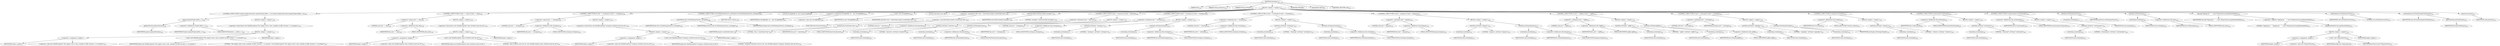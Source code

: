 digraph "doOneJar" {  
"321" [label = <(METHOD,doOneJar)<SUB>185</SUB>> ]
"31" [label = <(PARAM,this)<SUB>185</SUB>> ]
"322" [label = <(PARAM,String jarSource)<SUB>185</SUB>> ]
"323" [label = <(PARAM,String jarTarget)<SUB>185</SUB>> ]
"324" [label = <(BLOCK,&lt;empty&gt;,&lt;empty&gt;)<SUB>185</SUB>> ]
"325" [label = <(CONTROL_STRUCTURE,if (project.getJavaVersion().equals(Project.JAVA_1_1)),if (project.getJavaVersion().equals(Project.JAVA_1_1)))<SUB>186</SUB>> ]
"326" [label = <(equals,equals(Project.JAVA_1_1))<SUB>186</SUB>> ]
"327" [label = <(getJavaVersion,getJavaVersion())<SUB>186</SUB>> ]
"328" [label = <(IDENTIFIER,project,getJavaVersion())<SUB>186</SUB>> ]
"329" [label = <(&lt;operator&gt;.fieldAccess,Project.JAVA_1_1)<SUB>186</SUB>> ]
"330" [label = <(IDENTIFIER,Project,equals(Project.JAVA_1_1))<SUB>186</SUB>> ]
"331" [label = <(FIELD_IDENTIFIER,JAVA_1_1,JAVA_1_1)<SUB>186</SUB>> ]
"332" [label = <(BLOCK,&lt;empty&gt;,&lt;empty&gt;)<SUB>186</SUB>> ]
"333" [label = <(&lt;operator&gt;.throw,throw new BuildException(&quot;The signjar task is only available on JDK versions 1.2 or greater&quot;);)<SUB>187</SUB>> ]
"334" [label = <(BLOCK,&lt;empty&gt;,&lt;empty&gt;)<SUB>187</SUB>> ]
"335" [label = <(&lt;operator&gt;.assignment,&lt;empty&gt;)> ]
"336" [label = <(IDENTIFIER,$obj2,&lt;empty&gt;)> ]
"337" [label = <(&lt;operator&gt;.alloc,new BuildException(&quot;The signjar task is only available on JDK versions 1.2 or greater&quot;))<SUB>187</SUB>> ]
"338" [label = <(&lt;init&gt;,new BuildException(&quot;The signjar task is only available on JDK versions 1.2 or greater&quot;))<SUB>187</SUB>> ]
"339" [label = <(IDENTIFIER,$obj2,new BuildException(&quot;The signjar task is only available on JDK versions 1.2 or greater&quot;))> ]
"340" [label = <(LITERAL,&quot;The signjar task is only available on JDK versions 1.2 or greater&quot;,new BuildException(&quot;The signjar task is only available on JDK versions 1.2 or greater&quot;))<SUB>187</SUB>> ]
"341" [label = <(IDENTIFIER,$obj2,&lt;empty&gt;)> ]
"342" [label = <(CONTROL_STRUCTURE,if (null == alias),if (null == alias))<SUB>190</SUB>> ]
"343" [label = <(&lt;operator&gt;.equals,null == alias)<SUB>190</SUB>> ]
"344" [label = <(LITERAL,null,null == alias)<SUB>190</SUB>> ]
"345" [label = <(&lt;operator&gt;.fieldAccess,this.alias)<SUB>190</SUB>> ]
"346" [label = <(IDENTIFIER,this,null == alias)<SUB>190</SUB>> ]
"347" [label = <(FIELD_IDENTIFIER,alias,alias)<SUB>190</SUB>> ]
"348" [label = <(BLOCK,&lt;empty&gt;,&lt;empty&gt;)<SUB>190</SUB>> ]
"349" [label = <(&lt;operator&gt;.throw,throw new BuildException(&quot;alias attribute must be set&quot;);)<SUB>191</SUB>> ]
"350" [label = <(BLOCK,&lt;empty&gt;,&lt;empty&gt;)<SUB>191</SUB>> ]
"351" [label = <(&lt;operator&gt;.assignment,&lt;empty&gt;)> ]
"352" [label = <(IDENTIFIER,$obj3,&lt;empty&gt;)> ]
"353" [label = <(&lt;operator&gt;.alloc,new BuildException(&quot;alias attribute must be set&quot;))<SUB>191</SUB>> ]
"354" [label = <(&lt;init&gt;,new BuildException(&quot;alias attribute must be set&quot;))<SUB>191</SUB>> ]
"355" [label = <(IDENTIFIER,$obj3,new BuildException(&quot;alias attribute must be set&quot;))> ]
"356" [label = <(LITERAL,&quot;alias attribute must be set&quot;,new BuildException(&quot;alias attribute must be set&quot;))<SUB>191</SUB>> ]
"357" [label = <(IDENTIFIER,$obj3,&lt;empty&gt;)> ]
"358" [label = <(CONTROL_STRUCTURE,if (null == storepass),if (null == storepass))<SUB>194</SUB>> ]
"359" [label = <(&lt;operator&gt;.equals,null == storepass)<SUB>194</SUB>> ]
"360" [label = <(LITERAL,null,null == storepass)<SUB>194</SUB>> ]
"361" [label = <(&lt;operator&gt;.fieldAccess,this.storepass)<SUB>194</SUB>> ]
"362" [label = <(IDENTIFIER,this,null == storepass)<SUB>194</SUB>> ]
"363" [label = <(FIELD_IDENTIFIER,storepass,storepass)<SUB>194</SUB>> ]
"364" [label = <(BLOCK,&lt;empty&gt;,&lt;empty&gt;)<SUB>194</SUB>> ]
"365" [label = <(&lt;operator&gt;.throw,throw new BuildException(&quot;storepass attribute must be set&quot;);)<SUB>195</SUB>> ]
"366" [label = <(BLOCK,&lt;empty&gt;,&lt;empty&gt;)<SUB>195</SUB>> ]
"367" [label = <(&lt;operator&gt;.assignment,&lt;empty&gt;)> ]
"368" [label = <(IDENTIFIER,$obj4,&lt;empty&gt;)> ]
"369" [label = <(&lt;operator&gt;.alloc,new BuildException(&quot;storepass attribute must be set&quot;))<SUB>195</SUB>> ]
"370" [label = <(&lt;init&gt;,new BuildException(&quot;storepass attribute must be set&quot;))<SUB>195</SUB>> ]
"371" [label = <(IDENTIFIER,$obj4,new BuildException(&quot;storepass attribute must be set&quot;))> ]
"372" [label = <(LITERAL,&quot;storepass attribute must be set&quot;,new BuildException(&quot;storepass attribute must be set&quot;))<SUB>195</SUB>> ]
"373" [label = <(IDENTIFIER,$obj4,&lt;empty&gt;)> ]
"374" [label = <(CONTROL_STRUCTURE,if (isUpToDate(jarSource, jarTarget)),if (isUpToDate(jarSource, jarTarget)))<SUB>198</SUB>> ]
"375" [label = <(isUpToDate,this.isUpToDate(jarSource, jarTarget))<SUB>198</SUB>> ]
"30" [label = <(IDENTIFIER,this,this.isUpToDate(jarSource, jarTarget))<SUB>198</SUB>> ]
"376" [label = <(IDENTIFIER,jarSource,this.isUpToDate(jarSource, jarTarget))<SUB>198</SUB>> ]
"377" [label = <(IDENTIFIER,jarTarget,this.isUpToDate(jarSource, jarTarget))<SUB>198</SUB>> ]
"378" [label = <(RETURN,return;,return;)<SUB>198</SUB>> ]
"33" [label = <(LOCAL,StringBuffer sb: java.lang.StringBuffer)> ]
"379" [label = <(&lt;operator&gt;.assignment,StringBuffer sb = new StringBuffer())<SUB>200</SUB>> ]
"380" [label = <(IDENTIFIER,sb,StringBuffer sb = new StringBuffer())<SUB>200</SUB>> ]
"381" [label = <(&lt;operator&gt;.alloc,new StringBuffer())<SUB>200</SUB>> ]
"382" [label = <(&lt;init&gt;,new StringBuffer())<SUB>200</SUB>> ]
"32" [label = <(IDENTIFIER,sb,new StringBuffer())<SUB>200</SUB>> ]
"383" [label = <(LOCAL,ExecTask cmd: ANY)> ]
"384" [label = <(&lt;operator&gt;.assignment,ANY cmd = (ExecTask) project.createTask(&quot;exec&quot;))<SUB>202</SUB>> ]
"385" [label = <(IDENTIFIER,cmd,ANY cmd = (ExecTask) project.createTask(&quot;exec&quot;))<SUB>202</SUB>> ]
"386" [label = <(&lt;operator&gt;.cast,(ExecTask) project.createTask(&quot;exec&quot;))<SUB>202</SUB>> ]
"387" [label = <(TYPE_REF,ExecTask,ExecTask)<SUB>202</SUB>> ]
"388" [label = <(createTask,createTask(&quot;exec&quot;))<SUB>202</SUB>> ]
"389" [label = <(IDENTIFIER,project,createTask(&quot;exec&quot;))<SUB>202</SUB>> ]
"390" [label = <(LITERAL,&quot;exec&quot;,createTask(&quot;exec&quot;))<SUB>202</SUB>> ]
"391" [label = <(setExecutable,setExecutable(&quot;jarsigner&quot;))<SUB>203</SUB>> ]
"392" [label = <(IDENTIFIER,cmd,setExecutable(&quot;jarsigner&quot;))<SUB>203</SUB>> ]
"393" [label = <(LITERAL,&quot;jarsigner&quot;,setExecutable(&quot;jarsigner&quot;))<SUB>203</SUB>> ]
"394" [label = <(CONTROL_STRUCTURE,if (null != keystore),if (null != keystore))<SUB>205</SUB>> ]
"395" [label = <(&lt;operator&gt;.notEquals,null != keystore)<SUB>205</SUB>> ]
"396" [label = <(LITERAL,null,null != keystore)<SUB>205</SUB>> ]
"397" [label = <(&lt;operator&gt;.fieldAccess,this.keystore)<SUB>205</SUB>> ]
"398" [label = <(IDENTIFIER,this,null != keystore)<SUB>205</SUB>> ]
"399" [label = <(FIELD_IDENTIFIER,keystore,keystore)<SUB>205</SUB>> ]
"400" [label = <(BLOCK,&lt;empty&gt;,&lt;empty&gt;)<SUB>205</SUB>> ]
"401" [label = <(setValue,setValue(&quot;-keystore&quot;))<SUB>206</SUB>> ]
"402" [label = <(createArg,createArg())<SUB>206</SUB>> ]
"403" [label = <(IDENTIFIER,cmd,createArg())<SUB>206</SUB>> ]
"404" [label = <(LITERAL,&quot;-keystore&quot;,setValue(&quot;-keystore&quot;))<SUB>206</SUB>> ]
"405" [label = <(setValue,setValue(keystore))<SUB>207</SUB>> ]
"406" [label = <(createArg,createArg())<SUB>207</SUB>> ]
"407" [label = <(IDENTIFIER,cmd,createArg())<SUB>207</SUB>> ]
"408" [label = <(&lt;operator&gt;.fieldAccess,this.keystore)<SUB>207</SUB>> ]
"409" [label = <(IDENTIFIER,this,setValue(keystore))<SUB>207</SUB>> ]
"410" [label = <(FIELD_IDENTIFIER,keystore,keystore)<SUB>207</SUB>> ]
"411" [label = <(CONTROL_STRUCTURE,if (null != storepass),if (null != storepass))<SUB>210</SUB>> ]
"412" [label = <(&lt;operator&gt;.notEquals,null != storepass)<SUB>210</SUB>> ]
"413" [label = <(LITERAL,null,null != storepass)<SUB>210</SUB>> ]
"414" [label = <(&lt;operator&gt;.fieldAccess,this.storepass)<SUB>210</SUB>> ]
"415" [label = <(IDENTIFIER,this,null != storepass)<SUB>210</SUB>> ]
"416" [label = <(FIELD_IDENTIFIER,storepass,storepass)<SUB>210</SUB>> ]
"417" [label = <(BLOCK,&lt;empty&gt;,&lt;empty&gt;)<SUB>210</SUB>> ]
"418" [label = <(setValue,setValue(&quot;-storepass&quot;))<SUB>211</SUB>> ]
"419" [label = <(createArg,createArg())<SUB>211</SUB>> ]
"420" [label = <(IDENTIFIER,cmd,createArg())<SUB>211</SUB>> ]
"421" [label = <(LITERAL,&quot;-storepass&quot;,setValue(&quot;-storepass&quot;))<SUB>211</SUB>> ]
"422" [label = <(setValue,setValue(storepass))<SUB>212</SUB>> ]
"423" [label = <(createArg,createArg())<SUB>212</SUB>> ]
"424" [label = <(IDENTIFIER,cmd,createArg())<SUB>212</SUB>> ]
"425" [label = <(&lt;operator&gt;.fieldAccess,this.storepass)<SUB>212</SUB>> ]
"426" [label = <(IDENTIFIER,this,setValue(storepass))<SUB>212</SUB>> ]
"427" [label = <(FIELD_IDENTIFIER,storepass,storepass)<SUB>212</SUB>> ]
"428" [label = <(CONTROL_STRUCTURE,if (null != storetype),if (null != storetype))<SUB>215</SUB>> ]
"429" [label = <(&lt;operator&gt;.notEquals,null != storetype)<SUB>215</SUB>> ]
"430" [label = <(LITERAL,null,null != storetype)<SUB>215</SUB>> ]
"431" [label = <(&lt;operator&gt;.fieldAccess,this.storetype)<SUB>215</SUB>> ]
"432" [label = <(IDENTIFIER,this,null != storetype)<SUB>215</SUB>> ]
"433" [label = <(FIELD_IDENTIFIER,storetype,storetype)<SUB>215</SUB>> ]
"434" [label = <(BLOCK,&lt;empty&gt;,&lt;empty&gt;)<SUB>215</SUB>> ]
"435" [label = <(setValue,setValue(&quot;-storetype&quot;))<SUB>216</SUB>> ]
"436" [label = <(createArg,createArg())<SUB>216</SUB>> ]
"437" [label = <(IDENTIFIER,cmd,createArg())<SUB>216</SUB>> ]
"438" [label = <(LITERAL,&quot;-storetype&quot;,setValue(&quot;-storetype&quot;))<SUB>216</SUB>> ]
"439" [label = <(setValue,setValue(storetype))<SUB>217</SUB>> ]
"440" [label = <(createArg,createArg())<SUB>217</SUB>> ]
"441" [label = <(IDENTIFIER,cmd,createArg())<SUB>217</SUB>> ]
"442" [label = <(&lt;operator&gt;.fieldAccess,this.storetype)<SUB>217</SUB>> ]
"443" [label = <(IDENTIFIER,this,setValue(storetype))<SUB>217</SUB>> ]
"444" [label = <(FIELD_IDENTIFIER,storetype,storetype)<SUB>217</SUB>> ]
"445" [label = <(CONTROL_STRUCTURE,if (null != keypass),if (null != keypass))<SUB>220</SUB>> ]
"446" [label = <(&lt;operator&gt;.notEquals,null != keypass)<SUB>220</SUB>> ]
"447" [label = <(LITERAL,null,null != keypass)<SUB>220</SUB>> ]
"448" [label = <(&lt;operator&gt;.fieldAccess,this.keypass)<SUB>220</SUB>> ]
"449" [label = <(IDENTIFIER,this,null != keypass)<SUB>220</SUB>> ]
"450" [label = <(FIELD_IDENTIFIER,keypass,keypass)<SUB>220</SUB>> ]
"451" [label = <(BLOCK,&lt;empty&gt;,&lt;empty&gt;)<SUB>220</SUB>> ]
"452" [label = <(setValue,setValue(&quot;-keypass&quot;))<SUB>221</SUB>> ]
"453" [label = <(createArg,createArg())<SUB>221</SUB>> ]
"454" [label = <(IDENTIFIER,cmd,createArg())<SUB>221</SUB>> ]
"455" [label = <(LITERAL,&quot;-keypass&quot;,setValue(&quot;-keypass&quot;))<SUB>221</SUB>> ]
"456" [label = <(setValue,setValue(keypass))<SUB>222</SUB>> ]
"457" [label = <(createArg,createArg())<SUB>222</SUB>> ]
"458" [label = <(IDENTIFIER,cmd,createArg())<SUB>222</SUB>> ]
"459" [label = <(&lt;operator&gt;.fieldAccess,this.keypass)<SUB>222</SUB>> ]
"460" [label = <(IDENTIFIER,this,setValue(keypass))<SUB>222</SUB>> ]
"461" [label = <(FIELD_IDENTIFIER,keypass,keypass)<SUB>222</SUB>> ]
"462" [label = <(CONTROL_STRUCTURE,if (null != sigfile),if (null != sigfile))<SUB>225</SUB>> ]
"463" [label = <(&lt;operator&gt;.notEquals,null != sigfile)<SUB>225</SUB>> ]
"464" [label = <(LITERAL,null,null != sigfile)<SUB>225</SUB>> ]
"465" [label = <(&lt;operator&gt;.fieldAccess,this.sigfile)<SUB>225</SUB>> ]
"466" [label = <(IDENTIFIER,this,null != sigfile)<SUB>225</SUB>> ]
"467" [label = <(FIELD_IDENTIFIER,sigfile,sigfile)<SUB>225</SUB>> ]
"468" [label = <(BLOCK,&lt;empty&gt;,&lt;empty&gt;)<SUB>225</SUB>> ]
"469" [label = <(setValue,setValue(&quot;-sigfile&quot;))<SUB>226</SUB>> ]
"470" [label = <(createArg,createArg())<SUB>226</SUB>> ]
"471" [label = <(IDENTIFIER,cmd,createArg())<SUB>226</SUB>> ]
"472" [label = <(LITERAL,&quot;-sigfile&quot;,setValue(&quot;-sigfile&quot;))<SUB>226</SUB>> ]
"473" [label = <(setValue,setValue(sigfile))<SUB>227</SUB>> ]
"474" [label = <(createArg,createArg())<SUB>227</SUB>> ]
"475" [label = <(IDENTIFIER,cmd,createArg())<SUB>227</SUB>> ]
"476" [label = <(&lt;operator&gt;.fieldAccess,this.sigfile)<SUB>227</SUB>> ]
"477" [label = <(IDENTIFIER,this,setValue(sigfile))<SUB>227</SUB>> ]
"478" [label = <(FIELD_IDENTIFIER,sigfile,sigfile)<SUB>227</SUB>> ]
"479" [label = <(CONTROL_STRUCTURE,if (null != jarTarget),if (null != jarTarget))<SUB>230</SUB>> ]
"480" [label = <(&lt;operator&gt;.notEquals,null != jarTarget)<SUB>230</SUB>> ]
"481" [label = <(LITERAL,null,null != jarTarget)<SUB>230</SUB>> ]
"482" [label = <(IDENTIFIER,jarTarget,null != jarTarget)<SUB>230</SUB>> ]
"483" [label = <(BLOCK,&lt;empty&gt;,&lt;empty&gt;)<SUB>230</SUB>> ]
"484" [label = <(setValue,setValue(&quot;-signedjar&quot;))<SUB>231</SUB>> ]
"485" [label = <(createArg,createArg())<SUB>231</SUB>> ]
"486" [label = <(IDENTIFIER,cmd,createArg())<SUB>231</SUB>> ]
"487" [label = <(LITERAL,&quot;-signedjar&quot;,setValue(&quot;-signedjar&quot;))<SUB>231</SUB>> ]
"488" [label = <(setValue,setValue(jarTarget))<SUB>232</SUB>> ]
"489" [label = <(createArg,createArg())<SUB>232</SUB>> ]
"490" [label = <(IDENTIFIER,cmd,createArg())<SUB>232</SUB>> ]
"491" [label = <(IDENTIFIER,jarTarget,setValue(jarTarget))<SUB>232</SUB>> ]
"492" [label = <(CONTROL_STRUCTURE,if (verbose),if (verbose))<SUB>235</SUB>> ]
"493" [label = <(&lt;operator&gt;.fieldAccess,this.verbose)<SUB>235</SUB>> ]
"494" [label = <(IDENTIFIER,this,if (verbose))<SUB>235</SUB>> ]
"495" [label = <(FIELD_IDENTIFIER,verbose,verbose)<SUB>235</SUB>> ]
"496" [label = <(BLOCK,&lt;empty&gt;,&lt;empty&gt;)<SUB>235</SUB>> ]
"497" [label = <(setValue,setValue(&quot;-verbose&quot;))<SUB>236</SUB>> ]
"498" [label = <(createArg,createArg())<SUB>236</SUB>> ]
"499" [label = <(IDENTIFIER,cmd,createArg())<SUB>236</SUB>> ]
"500" [label = <(LITERAL,&quot;-verbose&quot;,setValue(&quot;-verbose&quot;))<SUB>236</SUB>> ]
"501" [label = <(CONTROL_STRUCTURE,if (internalsf),if (internalsf))<SUB>239</SUB>> ]
"502" [label = <(&lt;operator&gt;.fieldAccess,this.internalsf)<SUB>239</SUB>> ]
"503" [label = <(IDENTIFIER,this,if (internalsf))<SUB>239</SUB>> ]
"504" [label = <(FIELD_IDENTIFIER,internalsf,internalsf)<SUB>239</SUB>> ]
"505" [label = <(BLOCK,&lt;empty&gt;,&lt;empty&gt;)<SUB>239</SUB>> ]
"506" [label = <(setValue,setValue(&quot;-internalsf&quot;))<SUB>240</SUB>> ]
"507" [label = <(createArg,createArg())<SUB>240</SUB>> ]
"508" [label = <(IDENTIFIER,cmd,createArg())<SUB>240</SUB>> ]
"509" [label = <(LITERAL,&quot;-internalsf&quot;,setValue(&quot;-internalsf&quot;))<SUB>240</SUB>> ]
"510" [label = <(CONTROL_STRUCTURE,if (sectionsonly),if (sectionsonly))<SUB>243</SUB>> ]
"511" [label = <(&lt;operator&gt;.fieldAccess,this.sectionsonly)<SUB>243</SUB>> ]
"512" [label = <(IDENTIFIER,this,if (sectionsonly))<SUB>243</SUB>> ]
"513" [label = <(FIELD_IDENTIFIER,sectionsonly,sectionsonly)<SUB>243</SUB>> ]
"514" [label = <(BLOCK,&lt;empty&gt;,&lt;empty&gt;)<SUB>243</SUB>> ]
"515" [label = <(setValue,setValue(&quot;-sectionsonly&quot;))<SUB>244</SUB>> ]
"516" [label = <(createArg,createArg())<SUB>244</SUB>> ]
"517" [label = <(IDENTIFIER,cmd,createArg())<SUB>244</SUB>> ]
"518" [label = <(LITERAL,&quot;-sectionsonly&quot;,setValue(&quot;-sectionsonly&quot;))<SUB>244</SUB>> ]
"519" [label = <(setValue,setValue(jarSource))<SUB>247</SUB>> ]
"520" [label = <(createArg,createArg())<SUB>247</SUB>> ]
"521" [label = <(IDENTIFIER,cmd,createArg())<SUB>247</SUB>> ]
"522" [label = <(IDENTIFIER,jarSource,setValue(jarSource))<SUB>247</SUB>> ]
"523" [label = <(setValue,setValue(alias))<SUB>250</SUB>> ]
"524" [label = <(createArg,createArg())<SUB>250</SUB>> ]
"525" [label = <(IDENTIFIER,cmd,createArg())<SUB>250</SUB>> ]
"526" [label = <(&lt;operator&gt;.fieldAccess,this.alias)<SUB>250</SUB>> ]
"527" [label = <(IDENTIFIER,this,setValue(alias))<SUB>250</SUB>> ]
"528" [label = <(FIELD_IDENTIFIER,alias,alias)<SUB>250</SUB>> ]
"529" [label = <(log,log(&quot;Signing Jar : &quot; + (new File(jarSource)).getAbsolutePath()))<SUB>252</SUB>> ]
"34" [label = <(IDENTIFIER,this,log(&quot;Signing Jar : &quot; + (new File(jarSource)).getAbsolutePath()))<SUB>252</SUB>> ]
"530" [label = <(&lt;operator&gt;.addition,&quot;Signing Jar : &quot; + (new File(jarSource)).getAbsolutePath())<SUB>252</SUB>> ]
"531" [label = <(LITERAL,&quot;Signing Jar : &quot;,&quot;Signing Jar : &quot; + (new File(jarSource)).getAbsolutePath())<SUB>252</SUB>> ]
"532" [label = <(getAbsolutePath,this.getAbsolutePath())<SUB>252</SUB>> ]
"533" [label = <(BLOCK,&lt;empty&gt;,&lt;empty&gt;)<SUB>252</SUB>> ]
"534" [label = <(&lt;operator&gt;.assignment,&lt;empty&gt;)> ]
"535" [label = <(IDENTIFIER,$obj6,&lt;empty&gt;)> ]
"536" [label = <(&lt;operator&gt;.alloc,new File(jarSource))<SUB>252</SUB>> ]
"537" [label = <(&lt;init&gt;,new File(jarSource))<SUB>252</SUB>> ]
"538" [label = <(IDENTIFIER,$obj6,new File(jarSource))> ]
"539" [label = <(IDENTIFIER,jarSource,new File(jarSource))<SUB>252</SUB>> ]
"540" [label = <(IDENTIFIER,$obj6,&lt;empty&gt;)> ]
"541" [label = <(setFailonerror,setFailonerror(true))<SUB>253</SUB>> ]
"542" [label = <(IDENTIFIER,cmd,setFailonerror(true))<SUB>253</SUB>> ]
"543" [label = <(LITERAL,true,setFailonerror(true))<SUB>253</SUB>> ]
"544" [label = <(setTaskName,setTaskName(getTaskName()))<SUB>254</SUB>> ]
"545" [label = <(IDENTIFIER,cmd,setTaskName(getTaskName()))<SUB>254</SUB>> ]
"546" [label = <(getTaskName,getTaskName())<SUB>254</SUB>> ]
"35" [label = <(IDENTIFIER,this,getTaskName())<SUB>254</SUB>> ]
"547" [label = <(execute,execute())<SUB>255</SUB>> ]
"548" [label = <(IDENTIFIER,cmd,execute())<SUB>255</SUB>> ]
"549" [label = <(MODIFIER,PRIVATE)> ]
"550" [label = <(MODIFIER,VIRTUAL)> ]
"551" [label = <(METHOD_RETURN,void)<SUB>185</SUB>> ]
  "321" -> "31" 
  "321" -> "322" 
  "321" -> "323" 
  "321" -> "324" 
  "321" -> "549" 
  "321" -> "550" 
  "321" -> "551" 
  "324" -> "325" 
  "324" -> "342" 
  "324" -> "358" 
  "324" -> "374" 
  "324" -> "33" 
  "324" -> "379" 
  "324" -> "382" 
  "324" -> "383" 
  "324" -> "384" 
  "324" -> "391" 
  "324" -> "394" 
  "324" -> "411" 
  "324" -> "428" 
  "324" -> "445" 
  "324" -> "462" 
  "324" -> "479" 
  "324" -> "492" 
  "324" -> "501" 
  "324" -> "510" 
  "324" -> "519" 
  "324" -> "523" 
  "324" -> "529" 
  "324" -> "541" 
  "324" -> "544" 
  "324" -> "547" 
  "325" -> "326" 
  "325" -> "332" 
  "326" -> "327" 
  "326" -> "329" 
  "327" -> "328" 
  "329" -> "330" 
  "329" -> "331" 
  "332" -> "333" 
  "333" -> "334" 
  "334" -> "335" 
  "334" -> "338" 
  "334" -> "341" 
  "335" -> "336" 
  "335" -> "337" 
  "338" -> "339" 
  "338" -> "340" 
  "342" -> "343" 
  "342" -> "348" 
  "343" -> "344" 
  "343" -> "345" 
  "345" -> "346" 
  "345" -> "347" 
  "348" -> "349" 
  "349" -> "350" 
  "350" -> "351" 
  "350" -> "354" 
  "350" -> "357" 
  "351" -> "352" 
  "351" -> "353" 
  "354" -> "355" 
  "354" -> "356" 
  "358" -> "359" 
  "358" -> "364" 
  "359" -> "360" 
  "359" -> "361" 
  "361" -> "362" 
  "361" -> "363" 
  "364" -> "365" 
  "365" -> "366" 
  "366" -> "367" 
  "366" -> "370" 
  "366" -> "373" 
  "367" -> "368" 
  "367" -> "369" 
  "370" -> "371" 
  "370" -> "372" 
  "374" -> "375" 
  "374" -> "378" 
  "375" -> "30" 
  "375" -> "376" 
  "375" -> "377" 
  "379" -> "380" 
  "379" -> "381" 
  "382" -> "32" 
  "384" -> "385" 
  "384" -> "386" 
  "386" -> "387" 
  "386" -> "388" 
  "388" -> "389" 
  "388" -> "390" 
  "391" -> "392" 
  "391" -> "393" 
  "394" -> "395" 
  "394" -> "400" 
  "395" -> "396" 
  "395" -> "397" 
  "397" -> "398" 
  "397" -> "399" 
  "400" -> "401" 
  "400" -> "405" 
  "401" -> "402" 
  "401" -> "404" 
  "402" -> "403" 
  "405" -> "406" 
  "405" -> "408" 
  "406" -> "407" 
  "408" -> "409" 
  "408" -> "410" 
  "411" -> "412" 
  "411" -> "417" 
  "412" -> "413" 
  "412" -> "414" 
  "414" -> "415" 
  "414" -> "416" 
  "417" -> "418" 
  "417" -> "422" 
  "418" -> "419" 
  "418" -> "421" 
  "419" -> "420" 
  "422" -> "423" 
  "422" -> "425" 
  "423" -> "424" 
  "425" -> "426" 
  "425" -> "427" 
  "428" -> "429" 
  "428" -> "434" 
  "429" -> "430" 
  "429" -> "431" 
  "431" -> "432" 
  "431" -> "433" 
  "434" -> "435" 
  "434" -> "439" 
  "435" -> "436" 
  "435" -> "438" 
  "436" -> "437" 
  "439" -> "440" 
  "439" -> "442" 
  "440" -> "441" 
  "442" -> "443" 
  "442" -> "444" 
  "445" -> "446" 
  "445" -> "451" 
  "446" -> "447" 
  "446" -> "448" 
  "448" -> "449" 
  "448" -> "450" 
  "451" -> "452" 
  "451" -> "456" 
  "452" -> "453" 
  "452" -> "455" 
  "453" -> "454" 
  "456" -> "457" 
  "456" -> "459" 
  "457" -> "458" 
  "459" -> "460" 
  "459" -> "461" 
  "462" -> "463" 
  "462" -> "468" 
  "463" -> "464" 
  "463" -> "465" 
  "465" -> "466" 
  "465" -> "467" 
  "468" -> "469" 
  "468" -> "473" 
  "469" -> "470" 
  "469" -> "472" 
  "470" -> "471" 
  "473" -> "474" 
  "473" -> "476" 
  "474" -> "475" 
  "476" -> "477" 
  "476" -> "478" 
  "479" -> "480" 
  "479" -> "483" 
  "480" -> "481" 
  "480" -> "482" 
  "483" -> "484" 
  "483" -> "488" 
  "484" -> "485" 
  "484" -> "487" 
  "485" -> "486" 
  "488" -> "489" 
  "488" -> "491" 
  "489" -> "490" 
  "492" -> "493" 
  "492" -> "496" 
  "493" -> "494" 
  "493" -> "495" 
  "496" -> "497" 
  "497" -> "498" 
  "497" -> "500" 
  "498" -> "499" 
  "501" -> "502" 
  "501" -> "505" 
  "502" -> "503" 
  "502" -> "504" 
  "505" -> "506" 
  "506" -> "507" 
  "506" -> "509" 
  "507" -> "508" 
  "510" -> "511" 
  "510" -> "514" 
  "511" -> "512" 
  "511" -> "513" 
  "514" -> "515" 
  "515" -> "516" 
  "515" -> "518" 
  "516" -> "517" 
  "519" -> "520" 
  "519" -> "522" 
  "520" -> "521" 
  "523" -> "524" 
  "523" -> "526" 
  "524" -> "525" 
  "526" -> "527" 
  "526" -> "528" 
  "529" -> "34" 
  "529" -> "530" 
  "530" -> "531" 
  "530" -> "532" 
  "532" -> "533" 
  "533" -> "534" 
  "533" -> "537" 
  "533" -> "540" 
  "534" -> "535" 
  "534" -> "536" 
  "537" -> "538" 
  "537" -> "539" 
  "541" -> "542" 
  "541" -> "543" 
  "544" -> "545" 
  "544" -> "546" 
  "546" -> "35" 
  "547" -> "548" 
}
